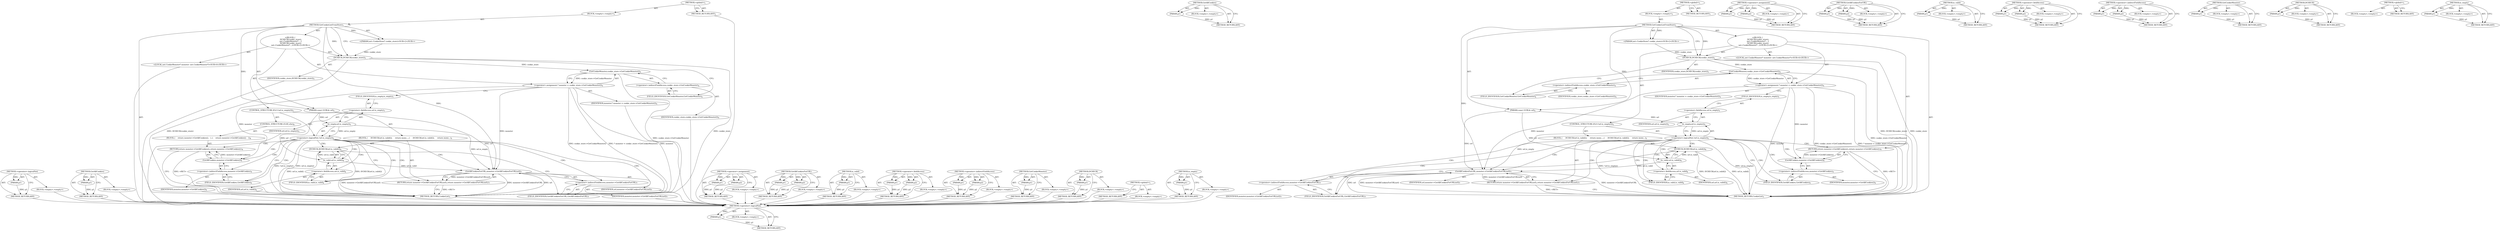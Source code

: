 digraph "is_empty" {
vulnerable_87 [label=<(METHOD,&lt;operator&gt;.logicalNot)>];
vulnerable_88 [label=<(PARAM,p1)>];
vulnerable_89 [label=<(BLOCK,&lt;empty&gt;,&lt;empty&gt;)>];
vulnerable_90 [label=<(METHOD_RETURN,ANY)>];
vulnerable_109 [label=<(METHOD,GetAllCookies)>];
vulnerable_110 [label=<(PARAM,p1)>];
vulnerable_111 [label=<(BLOCK,&lt;empty&gt;,&lt;empty&gt;)>];
vulnerable_112 [label=<(METHOD_RETURN,ANY)>];
vulnerable_6 [label=<(METHOD,&lt;global&gt;)<SUB>1</SUB>>];
vulnerable_7 [label=<(BLOCK,&lt;empty&gt;,&lt;empty&gt;)<SUB>1</SUB>>];
vulnerable_8 [label=<(METHOD,GetCookieListFromStore)<SUB>1</SUB>>];
vulnerable_9 [label="<(PARAM,net::CookieStore* cookie_store)<SUB>2</SUB>>"];
vulnerable_10 [label=<(PARAM,const GURL&amp; url)<SUB>2</SUB>>];
vulnerable_11 [label="<(BLOCK,{
  DCHECK(cookie_store);
  net::CookieMonster*...,{
  DCHECK(cookie_store);
  net::CookieMonster*...)<SUB>2</SUB>>"];
vulnerable_12 [label=<(DCHECK,DCHECK(cookie_store))<SUB>3</SUB>>];
vulnerable_13 [label=<(IDENTIFIER,cookie_store,DCHECK(cookie_store))<SUB>3</SUB>>];
vulnerable_14 [label="<(LOCAL,net.CookieMonster* monster: net.CookieMonster*)<SUB>4</SUB>>"];
vulnerable_15 [label=<(&lt;operator&gt;.assignment,* monster = cookie_store-&gt;GetCookieMonster())<SUB>4</SUB>>];
vulnerable_16 [label=<(IDENTIFIER,monster,* monster = cookie_store-&gt;GetCookieMonster())<SUB>4</SUB>>];
vulnerable_17 [label=<(GetCookieMonster,cookie_store-&gt;GetCookieMonster())<SUB>4</SUB>>];
vulnerable_18 [label=<(&lt;operator&gt;.indirectFieldAccess,cookie_store-&gt;GetCookieMonster)<SUB>4</SUB>>];
vulnerable_19 [label=<(IDENTIFIER,cookie_store,cookie_store-&gt;GetCookieMonster())<SUB>4</SUB>>];
vulnerable_20 [label=<(FIELD_IDENTIFIER,GetCookieMonster,GetCookieMonster)<SUB>4</SUB>>];
vulnerable_21 [label=<(CONTROL_STRUCTURE,IF,if (!url.is_empty()))<SUB>5</SUB>>];
vulnerable_22 [label=<(&lt;operator&gt;.logicalNot,!url.is_empty())<SUB>5</SUB>>];
vulnerable_23 [label=<(is_empty,url.is_empty())<SUB>5</SUB>>];
vulnerable_24 [label=<(&lt;operator&gt;.fieldAccess,url.is_empty)<SUB>5</SUB>>];
vulnerable_25 [label=<(IDENTIFIER,url,url.is_empty())<SUB>5</SUB>>];
vulnerable_26 [label=<(FIELD_IDENTIFIER,is_empty,is_empty)<SUB>5</SUB>>];
vulnerable_27 [label=<(BLOCK,{
     DCHECK(url.is_valid());
     return mons...,{
     DCHECK(url.is_valid());
     return mons...)<SUB>5</SUB>>];
vulnerable_28 [label=<(DCHECK,DCHECK(url.is_valid()))<SUB>6</SUB>>];
vulnerable_29 [label=<(is_valid,url.is_valid())<SUB>6</SUB>>];
vulnerable_30 [label=<(&lt;operator&gt;.fieldAccess,url.is_valid)<SUB>6</SUB>>];
vulnerable_31 [label=<(IDENTIFIER,url,url.is_valid())<SUB>6</SUB>>];
vulnerable_32 [label=<(FIELD_IDENTIFIER,is_valid,is_valid)<SUB>6</SUB>>];
vulnerable_33 [label=<(RETURN,return monster-&gt;GetAllCookiesForURL(url);,return monster-&gt;GetAllCookiesForURL(url);)<SUB>7</SUB>>];
vulnerable_34 [label=<(GetAllCookiesForURL,monster-&gt;GetAllCookiesForURL(url))<SUB>7</SUB>>];
vulnerable_35 [label=<(&lt;operator&gt;.indirectFieldAccess,monster-&gt;GetAllCookiesForURL)<SUB>7</SUB>>];
vulnerable_36 [label=<(IDENTIFIER,monster,monster-&gt;GetAllCookiesForURL(url))<SUB>7</SUB>>];
vulnerable_37 [label=<(FIELD_IDENTIFIER,GetAllCookiesForURL,GetAllCookiesForURL)<SUB>7</SUB>>];
vulnerable_38 [label=<(IDENTIFIER,url,monster-&gt;GetAllCookiesForURL(url))<SUB>7</SUB>>];
vulnerable_39 [label=<(CONTROL_STRUCTURE,ELSE,else)<SUB>8</SUB>>];
vulnerable_40 [label=<(BLOCK,{
    return monster-&gt;GetAllCookies();
   },{
    return monster-&gt;GetAllCookies();
   })<SUB>8</SUB>>];
vulnerable_41 [label=<(RETURN,return monster-&gt;GetAllCookies();,return monster-&gt;GetAllCookies();)<SUB>9</SUB>>];
vulnerable_42 [label=<(GetAllCookies,monster-&gt;GetAllCookies())<SUB>9</SUB>>];
vulnerable_43 [label=<(&lt;operator&gt;.indirectFieldAccess,monster-&gt;GetAllCookies)<SUB>9</SUB>>];
vulnerable_44 [label=<(IDENTIFIER,monster,monster-&gt;GetAllCookies())<SUB>9</SUB>>];
vulnerable_45 [label=<(FIELD_IDENTIFIER,GetAllCookies,GetAllCookies)<SUB>9</SUB>>];
vulnerable_46 [label=<(METHOD_RETURN,CookieList)<SUB>1</SUB>>];
vulnerable_48 [label=<(METHOD_RETURN,ANY)<SUB>1</SUB>>];
vulnerable_73 [label=<(METHOD,&lt;operator&gt;.assignment)>];
vulnerable_74 [label=<(PARAM,p1)>];
vulnerable_75 [label=<(PARAM,p2)>];
vulnerable_76 [label=<(BLOCK,&lt;empty&gt;,&lt;empty&gt;)>];
vulnerable_77 [label=<(METHOD_RETURN,ANY)>];
vulnerable_104 [label=<(METHOD,GetAllCookiesForURL)>];
vulnerable_105 [label=<(PARAM,p1)>];
vulnerable_106 [label=<(PARAM,p2)>];
vulnerable_107 [label=<(BLOCK,&lt;empty&gt;,&lt;empty&gt;)>];
vulnerable_108 [label=<(METHOD_RETURN,ANY)>];
vulnerable_100 [label=<(METHOD,is_valid)>];
vulnerable_101 [label=<(PARAM,p1)>];
vulnerable_102 [label=<(BLOCK,&lt;empty&gt;,&lt;empty&gt;)>];
vulnerable_103 [label=<(METHOD_RETURN,ANY)>];
vulnerable_95 [label=<(METHOD,&lt;operator&gt;.fieldAccess)>];
vulnerable_96 [label=<(PARAM,p1)>];
vulnerable_97 [label=<(PARAM,p2)>];
vulnerable_98 [label=<(BLOCK,&lt;empty&gt;,&lt;empty&gt;)>];
vulnerable_99 [label=<(METHOD_RETURN,ANY)>];
vulnerable_82 [label=<(METHOD,&lt;operator&gt;.indirectFieldAccess)>];
vulnerable_83 [label=<(PARAM,p1)>];
vulnerable_84 [label=<(PARAM,p2)>];
vulnerable_85 [label=<(BLOCK,&lt;empty&gt;,&lt;empty&gt;)>];
vulnerable_86 [label=<(METHOD_RETURN,ANY)>];
vulnerable_78 [label=<(METHOD,GetCookieMonster)>];
vulnerable_79 [label=<(PARAM,p1)>];
vulnerable_80 [label=<(BLOCK,&lt;empty&gt;,&lt;empty&gt;)>];
vulnerable_81 [label=<(METHOD_RETURN,ANY)>];
vulnerable_69 [label=<(METHOD,DCHECK)>];
vulnerable_70 [label=<(PARAM,p1)>];
vulnerable_71 [label=<(BLOCK,&lt;empty&gt;,&lt;empty&gt;)>];
vulnerable_72 [label=<(METHOD_RETURN,ANY)>];
vulnerable_63 [label=<(METHOD,&lt;global&gt;)<SUB>1</SUB>>];
vulnerable_64 [label=<(BLOCK,&lt;empty&gt;,&lt;empty&gt;)>];
vulnerable_65 [label=<(METHOD_RETURN,ANY)>];
vulnerable_91 [label=<(METHOD,is_empty)>];
vulnerable_92 [label=<(PARAM,p1)>];
vulnerable_93 [label=<(BLOCK,&lt;empty&gt;,&lt;empty&gt;)>];
vulnerable_94 [label=<(METHOD_RETURN,ANY)>];
fixed_85 [label=<(METHOD,&lt;operator&gt;.logicalNot)>];
fixed_86 [label=<(PARAM,p1)>];
fixed_87 [label=<(BLOCK,&lt;empty&gt;,&lt;empty&gt;)>];
fixed_88 [label=<(METHOD_RETURN,ANY)>];
fixed_107 [label=<(METHOD,GetAllCookies)>];
fixed_108 [label=<(PARAM,p1)>];
fixed_109 [label=<(BLOCK,&lt;empty&gt;,&lt;empty&gt;)>];
fixed_110 [label=<(METHOD_RETURN,ANY)>];
fixed_6 [label=<(METHOD,&lt;global&gt;)<SUB>1</SUB>>];
fixed_7 [label=<(BLOCK,&lt;empty&gt;,&lt;empty&gt;)<SUB>1</SUB>>];
fixed_8 [label=<(METHOD,GetCookieListFromStore)<SUB>1</SUB>>];
fixed_9 [label="<(PARAM,net::CookieStore* cookie_store)<SUB>2</SUB>>"];
fixed_10 [label=<(PARAM,const GURL&amp; url)<SUB>2</SUB>>];
fixed_11 [label="<(BLOCK,{
  DCHECK(cookie_store);
  net::CookieMonster*...,{
  DCHECK(cookie_store);
  net::CookieMonster*...)<SUB>2</SUB>>"];
fixed_12 [label=<(DCHECK,DCHECK(cookie_store))<SUB>3</SUB>>];
fixed_13 [label=<(IDENTIFIER,cookie_store,DCHECK(cookie_store))<SUB>3</SUB>>];
fixed_14 [label="<(LOCAL,net.CookieMonster* monster: net.CookieMonster*)<SUB>4</SUB>>"];
fixed_15 [label=<(&lt;operator&gt;.assignment,* monster = cookie_store-&gt;GetCookieMonster())<SUB>4</SUB>>];
fixed_16 [label=<(IDENTIFIER,monster,* monster = cookie_store-&gt;GetCookieMonster())<SUB>4</SUB>>];
fixed_17 [label=<(GetCookieMonster,cookie_store-&gt;GetCookieMonster())<SUB>4</SUB>>];
fixed_18 [label=<(&lt;operator&gt;.indirectFieldAccess,cookie_store-&gt;GetCookieMonster)<SUB>4</SUB>>];
fixed_19 [label=<(IDENTIFIER,cookie_store,cookie_store-&gt;GetCookieMonster())<SUB>4</SUB>>];
fixed_20 [label=<(FIELD_IDENTIFIER,GetCookieMonster,GetCookieMonster)<SUB>4</SUB>>];
fixed_21 [label=<(CONTROL_STRUCTURE,IF,if (!url.is_empty()))<SUB>5</SUB>>];
fixed_22 [label=<(&lt;operator&gt;.logicalNot,!url.is_empty())<SUB>5</SUB>>];
fixed_23 [label=<(is_empty,url.is_empty())<SUB>5</SUB>>];
fixed_24 [label=<(&lt;operator&gt;.fieldAccess,url.is_empty)<SUB>5</SUB>>];
fixed_25 [label=<(IDENTIFIER,url,url.is_empty())<SUB>5</SUB>>];
fixed_26 [label=<(FIELD_IDENTIFIER,is_empty,is_empty)<SUB>5</SUB>>];
fixed_27 [label=<(BLOCK,{
     DCHECK(url.is_valid());
     return mons...,{
     DCHECK(url.is_valid());
     return mons...)<SUB>5</SUB>>];
fixed_28 [label=<(DCHECK,DCHECK(url.is_valid()))<SUB>6</SUB>>];
fixed_29 [label=<(is_valid,url.is_valid())<SUB>6</SUB>>];
fixed_30 [label=<(&lt;operator&gt;.fieldAccess,url.is_valid)<SUB>6</SUB>>];
fixed_31 [label=<(IDENTIFIER,url,url.is_valid())<SUB>6</SUB>>];
fixed_32 [label=<(FIELD_IDENTIFIER,is_valid,is_valid)<SUB>6</SUB>>];
fixed_33 [label=<(RETURN,return monster-&gt;GetAllCookiesForURL(url);,return monster-&gt;GetAllCookiesForURL(url);)<SUB>7</SUB>>];
fixed_34 [label=<(GetAllCookiesForURL,monster-&gt;GetAllCookiesForURL(url))<SUB>7</SUB>>];
fixed_35 [label=<(&lt;operator&gt;.indirectFieldAccess,monster-&gt;GetAllCookiesForURL)<SUB>7</SUB>>];
fixed_36 [label=<(IDENTIFIER,monster,monster-&gt;GetAllCookiesForURL(url))<SUB>7</SUB>>];
fixed_37 [label=<(FIELD_IDENTIFIER,GetAllCookiesForURL,GetAllCookiesForURL)<SUB>7</SUB>>];
fixed_38 [label=<(IDENTIFIER,url,monster-&gt;GetAllCookiesForURL(url))<SUB>7</SUB>>];
fixed_39 [label=<(RETURN,return monster-&gt;GetAllCookies();,return monster-&gt;GetAllCookies();)<SUB>9</SUB>>];
fixed_40 [label=<(GetAllCookies,monster-&gt;GetAllCookies())<SUB>9</SUB>>];
fixed_41 [label=<(&lt;operator&gt;.indirectFieldAccess,monster-&gt;GetAllCookies)<SUB>9</SUB>>];
fixed_42 [label=<(IDENTIFIER,monster,monster-&gt;GetAllCookies())<SUB>9</SUB>>];
fixed_43 [label=<(FIELD_IDENTIFIER,GetAllCookies,GetAllCookies)<SUB>9</SUB>>];
fixed_44 [label=<(METHOD_RETURN,CookieList)<SUB>1</SUB>>];
fixed_46 [label=<(METHOD_RETURN,ANY)<SUB>1</SUB>>];
fixed_71 [label=<(METHOD,&lt;operator&gt;.assignment)>];
fixed_72 [label=<(PARAM,p1)>];
fixed_73 [label=<(PARAM,p2)>];
fixed_74 [label=<(BLOCK,&lt;empty&gt;,&lt;empty&gt;)>];
fixed_75 [label=<(METHOD_RETURN,ANY)>];
fixed_102 [label=<(METHOD,GetAllCookiesForURL)>];
fixed_103 [label=<(PARAM,p1)>];
fixed_104 [label=<(PARAM,p2)>];
fixed_105 [label=<(BLOCK,&lt;empty&gt;,&lt;empty&gt;)>];
fixed_106 [label=<(METHOD_RETURN,ANY)>];
fixed_98 [label=<(METHOD,is_valid)>];
fixed_99 [label=<(PARAM,p1)>];
fixed_100 [label=<(BLOCK,&lt;empty&gt;,&lt;empty&gt;)>];
fixed_101 [label=<(METHOD_RETURN,ANY)>];
fixed_93 [label=<(METHOD,&lt;operator&gt;.fieldAccess)>];
fixed_94 [label=<(PARAM,p1)>];
fixed_95 [label=<(PARAM,p2)>];
fixed_96 [label=<(BLOCK,&lt;empty&gt;,&lt;empty&gt;)>];
fixed_97 [label=<(METHOD_RETURN,ANY)>];
fixed_80 [label=<(METHOD,&lt;operator&gt;.indirectFieldAccess)>];
fixed_81 [label=<(PARAM,p1)>];
fixed_82 [label=<(PARAM,p2)>];
fixed_83 [label=<(BLOCK,&lt;empty&gt;,&lt;empty&gt;)>];
fixed_84 [label=<(METHOD_RETURN,ANY)>];
fixed_76 [label=<(METHOD,GetCookieMonster)>];
fixed_77 [label=<(PARAM,p1)>];
fixed_78 [label=<(BLOCK,&lt;empty&gt;,&lt;empty&gt;)>];
fixed_79 [label=<(METHOD_RETURN,ANY)>];
fixed_67 [label=<(METHOD,DCHECK)>];
fixed_68 [label=<(PARAM,p1)>];
fixed_69 [label=<(BLOCK,&lt;empty&gt;,&lt;empty&gt;)>];
fixed_70 [label=<(METHOD_RETURN,ANY)>];
fixed_61 [label=<(METHOD,&lt;global&gt;)<SUB>1</SUB>>];
fixed_62 [label=<(BLOCK,&lt;empty&gt;,&lt;empty&gt;)>];
fixed_63 [label=<(METHOD_RETURN,ANY)>];
fixed_89 [label=<(METHOD,is_empty)>];
fixed_90 [label=<(PARAM,p1)>];
fixed_91 [label=<(BLOCK,&lt;empty&gt;,&lt;empty&gt;)>];
fixed_92 [label=<(METHOD_RETURN,ANY)>];
vulnerable_87 -> vulnerable_88  [key=0, label="AST: "];
vulnerable_87 -> vulnerable_88  [key=1, label="DDG: "];
vulnerable_87 -> vulnerable_89  [key=0, label="AST: "];
vulnerable_87 -> vulnerable_90  [key=0, label="AST: "];
vulnerable_87 -> vulnerable_90  [key=1, label="CFG: "];
vulnerable_88 -> vulnerable_90  [key=0, label="DDG: p1"];
vulnerable_89 -> fixed_85  [key=0];
vulnerable_90 -> fixed_85  [key=0];
vulnerable_109 -> vulnerable_110  [key=0, label="AST: "];
vulnerable_109 -> vulnerable_110  [key=1, label="DDG: "];
vulnerable_109 -> vulnerable_111  [key=0, label="AST: "];
vulnerable_109 -> vulnerable_112  [key=0, label="AST: "];
vulnerable_109 -> vulnerable_112  [key=1, label="CFG: "];
vulnerable_110 -> vulnerable_112  [key=0, label="DDG: p1"];
vulnerable_111 -> fixed_85  [key=0];
vulnerable_112 -> fixed_85  [key=0];
vulnerable_6 -> vulnerable_7  [key=0, label="AST: "];
vulnerable_6 -> vulnerable_48  [key=0, label="AST: "];
vulnerable_6 -> vulnerable_48  [key=1, label="CFG: "];
vulnerable_7 -> vulnerable_8  [key=0, label="AST: "];
vulnerable_8 -> vulnerable_9  [key=0, label="AST: "];
vulnerable_8 -> vulnerable_9  [key=1, label="DDG: "];
vulnerable_8 -> vulnerable_10  [key=0, label="AST: "];
vulnerable_8 -> vulnerable_10  [key=1, label="DDG: "];
vulnerable_8 -> vulnerable_11  [key=0, label="AST: "];
vulnerable_8 -> vulnerable_46  [key=0, label="AST: "];
vulnerable_8 -> vulnerable_12  [key=0, label="CFG: "];
vulnerable_8 -> vulnerable_12  [key=1, label="DDG: "];
vulnerable_8 -> vulnerable_34  [key=0, label="DDG: "];
vulnerable_9 -> vulnerable_12  [key=0, label="DDG: cookie_store"];
vulnerable_10 -> vulnerable_23  [key=0, label="DDG: url"];
vulnerable_10 -> vulnerable_29  [key=0, label="DDG: url"];
vulnerable_10 -> vulnerable_34  [key=0, label="DDG: url"];
vulnerable_11 -> vulnerable_12  [key=0, label="AST: "];
vulnerable_11 -> vulnerable_14  [key=0, label="AST: "];
vulnerable_11 -> vulnerable_15  [key=0, label="AST: "];
vulnerable_11 -> vulnerable_21  [key=0, label="AST: "];
vulnerable_12 -> vulnerable_13  [key=0, label="AST: "];
vulnerable_12 -> vulnerable_20  [key=0, label="CFG: "];
vulnerable_12 -> vulnerable_46  [key=0, label="DDG: cookie_store"];
vulnerable_12 -> vulnerable_46  [key=1, label="DDG: DCHECK(cookie_store)"];
vulnerable_12 -> vulnerable_17  [key=0, label="DDG: cookie_store"];
vulnerable_13 -> fixed_85  [key=0];
vulnerable_14 -> fixed_85  [key=0];
vulnerable_15 -> vulnerable_16  [key=0, label="AST: "];
vulnerable_15 -> vulnerable_17  [key=0, label="AST: "];
vulnerable_15 -> vulnerable_26  [key=0, label="CFG: "];
vulnerable_15 -> vulnerable_46  [key=0, label="DDG: monster"];
vulnerable_15 -> vulnerable_46  [key=1, label="DDG: cookie_store-&gt;GetCookieMonster()"];
vulnerable_15 -> vulnerable_46  [key=2, label="DDG: * monster = cookie_store-&gt;GetCookieMonster()"];
vulnerable_15 -> vulnerable_34  [key=0, label="DDG: monster"];
vulnerable_15 -> vulnerable_42  [key=0, label="DDG: monster"];
vulnerable_16 -> fixed_85  [key=0];
vulnerable_17 -> vulnerable_18  [key=0, label="AST: "];
vulnerable_17 -> vulnerable_15  [key=0, label="CFG: "];
vulnerable_17 -> vulnerable_15  [key=1, label="DDG: cookie_store-&gt;GetCookieMonster"];
vulnerable_17 -> vulnerable_46  [key=0, label="DDG: cookie_store-&gt;GetCookieMonster"];
vulnerable_18 -> vulnerable_19  [key=0, label="AST: "];
vulnerable_18 -> vulnerable_20  [key=0, label="AST: "];
vulnerable_18 -> vulnerable_17  [key=0, label="CFG: "];
vulnerable_19 -> fixed_85  [key=0];
vulnerable_20 -> vulnerable_18  [key=0, label="CFG: "];
vulnerable_21 -> vulnerable_22  [key=0, label="AST: "];
vulnerable_21 -> vulnerable_27  [key=0, label="AST: "];
vulnerable_21 -> vulnerable_39  [key=0, label="AST: "];
vulnerable_22 -> vulnerable_23  [key=0, label="AST: "];
vulnerable_22 -> vulnerable_32  [key=0, label="CFG: "];
vulnerable_22 -> vulnerable_32  [key=1, label="CDG: "];
vulnerable_22 -> vulnerable_45  [key=0, label="CFG: "];
vulnerable_22 -> vulnerable_45  [key=1, label="CDG: "];
vulnerable_22 -> vulnerable_46  [key=0, label="DDG: url.is_empty()"];
vulnerable_22 -> vulnerable_46  [key=1, label="DDG: !url.is_empty()"];
vulnerable_22 -> vulnerable_30  [key=0, label="CDG: "];
vulnerable_22 -> vulnerable_29  [key=0, label="CDG: "];
vulnerable_22 -> vulnerable_34  [key=0, label="CDG: "];
vulnerable_22 -> vulnerable_33  [key=0, label="CDG: "];
vulnerable_22 -> vulnerable_42  [key=0, label="CDG: "];
vulnerable_22 -> vulnerable_28  [key=0, label="CDG: "];
vulnerable_22 -> vulnerable_35  [key=0, label="CDG: "];
vulnerable_22 -> vulnerable_37  [key=0, label="CDG: "];
vulnerable_22 -> vulnerable_41  [key=0, label="CDG: "];
vulnerable_22 -> vulnerable_43  [key=0, label="CDG: "];
vulnerable_23 -> vulnerable_24  [key=0, label="AST: "];
vulnerable_23 -> vulnerable_22  [key=0, label="CFG: "];
vulnerable_23 -> vulnerable_22  [key=1, label="DDG: url.is_empty"];
vulnerable_23 -> vulnerable_34  [key=0, label="DDG: url.is_empty"];
vulnerable_24 -> vulnerable_25  [key=0, label="AST: "];
vulnerable_24 -> vulnerable_26  [key=0, label="AST: "];
vulnerable_24 -> vulnerable_23  [key=0, label="CFG: "];
vulnerable_25 -> fixed_85  [key=0];
vulnerable_26 -> vulnerable_24  [key=0, label="CFG: "];
vulnerable_27 -> vulnerable_28  [key=0, label="AST: "];
vulnerable_27 -> vulnerable_33  [key=0, label="AST: "];
vulnerable_28 -> vulnerable_29  [key=0, label="AST: "];
vulnerable_28 -> vulnerable_37  [key=0, label="CFG: "];
vulnerable_28 -> vulnerable_46  [key=0, label="DDG: url.is_valid()"];
vulnerable_28 -> vulnerable_46  [key=1, label="DDG: DCHECK(url.is_valid())"];
vulnerable_29 -> vulnerable_30  [key=0, label="AST: "];
vulnerable_29 -> vulnerable_28  [key=0, label="CFG: "];
vulnerable_29 -> vulnerable_28  [key=1, label="DDG: url.is_valid"];
vulnerable_29 -> vulnerable_34  [key=0, label="DDG: url.is_valid"];
vulnerable_30 -> vulnerable_31  [key=0, label="AST: "];
vulnerable_30 -> vulnerable_32  [key=0, label="AST: "];
vulnerable_30 -> vulnerable_29  [key=0, label="CFG: "];
vulnerable_31 -> fixed_85  [key=0];
vulnerable_32 -> vulnerable_30  [key=0, label="CFG: "];
vulnerable_33 -> vulnerable_34  [key=0, label="AST: "];
vulnerable_33 -> vulnerable_46  [key=0, label="CFG: "];
vulnerable_33 -> vulnerable_46  [key=1, label="DDG: &lt;RET&gt;"];
vulnerable_34 -> vulnerable_35  [key=0, label="AST: "];
vulnerable_34 -> vulnerable_38  [key=0, label="AST: "];
vulnerable_34 -> vulnerable_33  [key=0, label="CFG: "];
vulnerable_34 -> vulnerable_33  [key=1, label="DDG: monster-&gt;GetAllCookiesForURL(url)"];
vulnerable_34 -> vulnerable_46  [key=0, label="DDG: monster-&gt;GetAllCookiesForURL"];
vulnerable_34 -> vulnerable_46  [key=1, label="DDG: url"];
vulnerable_34 -> vulnerable_46  [key=2, label="DDG: monster-&gt;GetAllCookiesForURL(url)"];
vulnerable_35 -> vulnerable_36  [key=0, label="AST: "];
vulnerable_35 -> vulnerable_37  [key=0, label="AST: "];
vulnerable_35 -> vulnerable_34  [key=0, label="CFG: "];
vulnerable_36 -> fixed_85  [key=0];
vulnerable_37 -> vulnerable_35  [key=0, label="CFG: "];
vulnerable_38 -> fixed_85  [key=0];
vulnerable_39 -> vulnerable_40  [key=0, label="AST: "];
vulnerable_40 -> vulnerable_41  [key=0, label="AST: "];
vulnerable_41 -> vulnerable_42  [key=0, label="AST: "];
vulnerable_41 -> vulnerable_46  [key=0, label="CFG: "];
vulnerable_41 -> vulnerable_46  [key=1, label="DDG: &lt;RET&gt;"];
vulnerable_42 -> vulnerable_43  [key=0, label="AST: "];
vulnerable_42 -> vulnerable_41  [key=0, label="CFG: "];
vulnerable_42 -> vulnerable_41  [key=1, label="DDG: monster-&gt;GetAllCookies()"];
vulnerable_43 -> vulnerable_44  [key=0, label="AST: "];
vulnerable_43 -> vulnerable_45  [key=0, label="AST: "];
vulnerable_43 -> vulnerable_42  [key=0, label="CFG: "];
vulnerable_44 -> fixed_85  [key=0];
vulnerable_45 -> vulnerable_43  [key=0, label="CFG: "];
vulnerable_46 -> fixed_85  [key=0];
vulnerable_48 -> fixed_85  [key=0];
vulnerable_73 -> vulnerable_74  [key=0, label="AST: "];
vulnerable_73 -> vulnerable_74  [key=1, label="DDG: "];
vulnerable_73 -> vulnerable_76  [key=0, label="AST: "];
vulnerable_73 -> vulnerable_75  [key=0, label="AST: "];
vulnerable_73 -> vulnerable_75  [key=1, label="DDG: "];
vulnerable_73 -> vulnerable_77  [key=0, label="AST: "];
vulnerable_73 -> vulnerable_77  [key=1, label="CFG: "];
vulnerable_74 -> vulnerable_77  [key=0, label="DDG: p1"];
vulnerable_75 -> vulnerable_77  [key=0, label="DDG: p2"];
vulnerable_76 -> fixed_85  [key=0];
vulnerable_77 -> fixed_85  [key=0];
vulnerable_104 -> vulnerable_105  [key=0, label="AST: "];
vulnerable_104 -> vulnerable_105  [key=1, label="DDG: "];
vulnerable_104 -> vulnerable_107  [key=0, label="AST: "];
vulnerable_104 -> vulnerable_106  [key=0, label="AST: "];
vulnerable_104 -> vulnerable_106  [key=1, label="DDG: "];
vulnerable_104 -> vulnerable_108  [key=0, label="AST: "];
vulnerable_104 -> vulnerable_108  [key=1, label="CFG: "];
vulnerable_105 -> vulnerable_108  [key=0, label="DDG: p1"];
vulnerable_106 -> vulnerable_108  [key=0, label="DDG: p2"];
vulnerable_107 -> fixed_85  [key=0];
vulnerable_108 -> fixed_85  [key=0];
vulnerable_100 -> vulnerable_101  [key=0, label="AST: "];
vulnerable_100 -> vulnerable_101  [key=1, label="DDG: "];
vulnerable_100 -> vulnerable_102  [key=0, label="AST: "];
vulnerable_100 -> vulnerable_103  [key=0, label="AST: "];
vulnerable_100 -> vulnerable_103  [key=1, label="CFG: "];
vulnerable_101 -> vulnerable_103  [key=0, label="DDG: p1"];
vulnerable_102 -> fixed_85  [key=0];
vulnerable_103 -> fixed_85  [key=0];
vulnerable_95 -> vulnerable_96  [key=0, label="AST: "];
vulnerable_95 -> vulnerable_96  [key=1, label="DDG: "];
vulnerable_95 -> vulnerable_98  [key=0, label="AST: "];
vulnerable_95 -> vulnerable_97  [key=0, label="AST: "];
vulnerable_95 -> vulnerable_97  [key=1, label="DDG: "];
vulnerable_95 -> vulnerable_99  [key=0, label="AST: "];
vulnerable_95 -> vulnerable_99  [key=1, label="CFG: "];
vulnerable_96 -> vulnerable_99  [key=0, label="DDG: p1"];
vulnerable_97 -> vulnerable_99  [key=0, label="DDG: p2"];
vulnerable_98 -> fixed_85  [key=0];
vulnerable_99 -> fixed_85  [key=0];
vulnerable_82 -> vulnerable_83  [key=0, label="AST: "];
vulnerable_82 -> vulnerable_83  [key=1, label="DDG: "];
vulnerable_82 -> vulnerable_85  [key=0, label="AST: "];
vulnerable_82 -> vulnerable_84  [key=0, label="AST: "];
vulnerable_82 -> vulnerable_84  [key=1, label="DDG: "];
vulnerable_82 -> vulnerable_86  [key=0, label="AST: "];
vulnerable_82 -> vulnerable_86  [key=1, label="CFG: "];
vulnerable_83 -> vulnerable_86  [key=0, label="DDG: p1"];
vulnerable_84 -> vulnerable_86  [key=0, label="DDG: p2"];
vulnerable_85 -> fixed_85  [key=0];
vulnerable_86 -> fixed_85  [key=0];
vulnerable_78 -> vulnerable_79  [key=0, label="AST: "];
vulnerable_78 -> vulnerable_79  [key=1, label="DDG: "];
vulnerable_78 -> vulnerable_80  [key=0, label="AST: "];
vulnerable_78 -> vulnerable_81  [key=0, label="AST: "];
vulnerable_78 -> vulnerable_81  [key=1, label="CFG: "];
vulnerable_79 -> vulnerable_81  [key=0, label="DDG: p1"];
vulnerable_80 -> fixed_85  [key=0];
vulnerable_81 -> fixed_85  [key=0];
vulnerable_69 -> vulnerable_70  [key=0, label="AST: "];
vulnerable_69 -> vulnerable_70  [key=1, label="DDG: "];
vulnerable_69 -> vulnerable_71  [key=0, label="AST: "];
vulnerable_69 -> vulnerable_72  [key=0, label="AST: "];
vulnerable_69 -> vulnerable_72  [key=1, label="CFG: "];
vulnerable_70 -> vulnerable_72  [key=0, label="DDG: p1"];
vulnerable_71 -> fixed_85  [key=0];
vulnerable_72 -> fixed_85  [key=0];
vulnerable_63 -> vulnerable_64  [key=0, label="AST: "];
vulnerable_63 -> vulnerable_65  [key=0, label="AST: "];
vulnerable_63 -> vulnerable_65  [key=1, label="CFG: "];
vulnerable_64 -> fixed_85  [key=0];
vulnerable_65 -> fixed_85  [key=0];
vulnerable_91 -> vulnerable_92  [key=0, label="AST: "];
vulnerable_91 -> vulnerable_92  [key=1, label="DDG: "];
vulnerable_91 -> vulnerable_93  [key=0, label="AST: "];
vulnerable_91 -> vulnerable_94  [key=0, label="AST: "];
vulnerable_91 -> vulnerable_94  [key=1, label="CFG: "];
vulnerable_92 -> vulnerable_94  [key=0, label="DDG: p1"];
vulnerable_93 -> fixed_85  [key=0];
vulnerable_94 -> fixed_85  [key=0];
fixed_85 -> fixed_86  [key=0, label="AST: "];
fixed_85 -> fixed_86  [key=1, label="DDG: "];
fixed_85 -> fixed_87  [key=0, label="AST: "];
fixed_85 -> fixed_88  [key=0, label="AST: "];
fixed_85 -> fixed_88  [key=1, label="CFG: "];
fixed_86 -> fixed_88  [key=0, label="DDG: p1"];
fixed_107 -> fixed_108  [key=0, label="AST: "];
fixed_107 -> fixed_108  [key=1, label="DDG: "];
fixed_107 -> fixed_109  [key=0, label="AST: "];
fixed_107 -> fixed_110  [key=0, label="AST: "];
fixed_107 -> fixed_110  [key=1, label="CFG: "];
fixed_108 -> fixed_110  [key=0, label="DDG: p1"];
fixed_6 -> fixed_7  [key=0, label="AST: "];
fixed_6 -> fixed_46  [key=0, label="AST: "];
fixed_6 -> fixed_46  [key=1, label="CFG: "];
fixed_7 -> fixed_8  [key=0, label="AST: "];
fixed_8 -> fixed_9  [key=0, label="AST: "];
fixed_8 -> fixed_9  [key=1, label="DDG: "];
fixed_8 -> fixed_10  [key=0, label="AST: "];
fixed_8 -> fixed_10  [key=1, label="DDG: "];
fixed_8 -> fixed_11  [key=0, label="AST: "];
fixed_8 -> fixed_44  [key=0, label="AST: "];
fixed_8 -> fixed_12  [key=0, label="CFG: "];
fixed_8 -> fixed_12  [key=1, label="DDG: "];
fixed_8 -> fixed_34  [key=0, label="DDG: "];
fixed_9 -> fixed_12  [key=0, label="DDG: cookie_store"];
fixed_10 -> fixed_23  [key=0, label="DDG: url"];
fixed_10 -> fixed_29  [key=0, label="DDG: url"];
fixed_10 -> fixed_34  [key=0, label="DDG: url"];
fixed_11 -> fixed_12  [key=0, label="AST: "];
fixed_11 -> fixed_14  [key=0, label="AST: "];
fixed_11 -> fixed_15  [key=0, label="AST: "];
fixed_11 -> fixed_21  [key=0, label="AST: "];
fixed_11 -> fixed_39  [key=0, label="AST: "];
fixed_12 -> fixed_13  [key=0, label="AST: "];
fixed_12 -> fixed_20  [key=0, label="CFG: "];
fixed_12 -> fixed_44  [key=0, label="DDG: cookie_store"];
fixed_12 -> fixed_44  [key=1, label="DDG: DCHECK(cookie_store)"];
fixed_12 -> fixed_17  [key=0, label="DDG: cookie_store"];
fixed_15 -> fixed_16  [key=0, label="AST: "];
fixed_15 -> fixed_17  [key=0, label="AST: "];
fixed_15 -> fixed_26  [key=0, label="CFG: "];
fixed_15 -> fixed_44  [key=0, label="DDG: monster"];
fixed_15 -> fixed_44  [key=1, label="DDG: cookie_store-&gt;GetCookieMonster()"];
fixed_15 -> fixed_44  [key=2, label="DDG: * monster = cookie_store-&gt;GetCookieMonster()"];
fixed_15 -> fixed_40  [key=0, label="DDG: monster"];
fixed_15 -> fixed_34  [key=0, label="DDG: monster"];
fixed_17 -> fixed_18  [key=0, label="AST: "];
fixed_17 -> fixed_15  [key=0, label="CFG: "];
fixed_17 -> fixed_15  [key=1, label="DDG: cookie_store-&gt;GetCookieMonster"];
fixed_17 -> fixed_44  [key=0, label="DDG: cookie_store-&gt;GetCookieMonster"];
fixed_18 -> fixed_19  [key=0, label="AST: "];
fixed_18 -> fixed_20  [key=0, label="AST: "];
fixed_18 -> fixed_17  [key=0, label="CFG: "];
fixed_20 -> fixed_18  [key=0, label="CFG: "];
fixed_21 -> fixed_22  [key=0, label="AST: "];
fixed_21 -> fixed_27  [key=0, label="AST: "];
fixed_22 -> fixed_23  [key=0, label="AST: "];
fixed_22 -> fixed_32  [key=0, label="CFG: "];
fixed_22 -> fixed_32  [key=1, label="CDG: "];
fixed_22 -> fixed_43  [key=0, label="CFG: "];
fixed_22 -> fixed_43  [key=1, label="CDG: "];
fixed_22 -> fixed_44  [key=0, label="DDG: url.is_empty()"];
fixed_22 -> fixed_44  [key=1, label="DDG: !url.is_empty()"];
fixed_22 -> fixed_40  [key=0, label="CDG: "];
fixed_22 -> fixed_30  [key=0, label="CDG: "];
fixed_22 -> fixed_29  [key=0, label="CDG: "];
fixed_22 -> fixed_34  [key=0, label="CDG: "];
fixed_22 -> fixed_33  [key=0, label="CDG: "];
fixed_22 -> fixed_28  [key=0, label="CDG: "];
fixed_22 -> fixed_35  [key=0, label="CDG: "];
fixed_22 -> fixed_37  [key=0, label="CDG: "];
fixed_22 -> fixed_41  [key=0, label="CDG: "];
fixed_22 -> fixed_39  [key=0, label="CDG: "];
fixed_23 -> fixed_24  [key=0, label="AST: "];
fixed_23 -> fixed_22  [key=0, label="CFG: "];
fixed_23 -> fixed_22  [key=1, label="DDG: url.is_empty"];
fixed_23 -> fixed_34  [key=0, label="DDG: url.is_empty"];
fixed_24 -> fixed_25  [key=0, label="AST: "];
fixed_24 -> fixed_26  [key=0, label="AST: "];
fixed_24 -> fixed_23  [key=0, label="CFG: "];
fixed_26 -> fixed_24  [key=0, label="CFG: "];
fixed_27 -> fixed_28  [key=0, label="AST: "];
fixed_27 -> fixed_33  [key=0, label="AST: "];
fixed_28 -> fixed_29  [key=0, label="AST: "];
fixed_28 -> fixed_37  [key=0, label="CFG: "];
fixed_28 -> fixed_44  [key=0, label="DDG: url.is_valid()"];
fixed_28 -> fixed_44  [key=1, label="DDG: DCHECK(url.is_valid())"];
fixed_29 -> fixed_30  [key=0, label="AST: "];
fixed_29 -> fixed_28  [key=0, label="CFG: "];
fixed_29 -> fixed_28  [key=1, label="DDG: url.is_valid"];
fixed_29 -> fixed_34  [key=0, label="DDG: url.is_valid"];
fixed_30 -> fixed_31  [key=0, label="AST: "];
fixed_30 -> fixed_32  [key=0, label="AST: "];
fixed_30 -> fixed_29  [key=0, label="CFG: "];
fixed_32 -> fixed_30  [key=0, label="CFG: "];
fixed_33 -> fixed_34  [key=0, label="AST: "];
fixed_33 -> fixed_44  [key=0, label="CFG: "];
fixed_33 -> fixed_44  [key=1, label="DDG: &lt;RET&gt;"];
fixed_34 -> fixed_35  [key=0, label="AST: "];
fixed_34 -> fixed_38  [key=0, label="AST: "];
fixed_34 -> fixed_33  [key=0, label="CFG: "];
fixed_34 -> fixed_33  [key=1, label="DDG: monster-&gt;GetAllCookiesForURL(url)"];
fixed_34 -> fixed_44  [key=0, label="DDG: monster-&gt;GetAllCookiesForURL"];
fixed_34 -> fixed_44  [key=1, label="DDG: url"];
fixed_34 -> fixed_44  [key=2, label="DDG: monster-&gt;GetAllCookiesForURL(url)"];
fixed_35 -> fixed_36  [key=0, label="AST: "];
fixed_35 -> fixed_37  [key=0, label="AST: "];
fixed_35 -> fixed_34  [key=0, label="CFG: "];
fixed_37 -> fixed_35  [key=0, label="CFG: "];
fixed_39 -> fixed_40  [key=0, label="AST: "];
fixed_39 -> fixed_44  [key=0, label="CFG: "];
fixed_39 -> fixed_44  [key=1, label="DDG: &lt;RET&gt;"];
fixed_40 -> fixed_41  [key=0, label="AST: "];
fixed_40 -> fixed_39  [key=0, label="CFG: "];
fixed_40 -> fixed_39  [key=1, label="DDG: monster-&gt;GetAllCookies()"];
fixed_41 -> fixed_42  [key=0, label="AST: "];
fixed_41 -> fixed_43  [key=0, label="AST: "];
fixed_41 -> fixed_40  [key=0, label="CFG: "];
fixed_43 -> fixed_41  [key=0, label="CFG: "];
fixed_71 -> fixed_72  [key=0, label="AST: "];
fixed_71 -> fixed_72  [key=1, label="DDG: "];
fixed_71 -> fixed_74  [key=0, label="AST: "];
fixed_71 -> fixed_73  [key=0, label="AST: "];
fixed_71 -> fixed_73  [key=1, label="DDG: "];
fixed_71 -> fixed_75  [key=0, label="AST: "];
fixed_71 -> fixed_75  [key=1, label="CFG: "];
fixed_72 -> fixed_75  [key=0, label="DDG: p1"];
fixed_73 -> fixed_75  [key=0, label="DDG: p2"];
fixed_102 -> fixed_103  [key=0, label="AST: "];
fixed_102 -> fixed_103  [key=1, label="DDG: "];
fixed_102 -> fixed_105  [key=0, label="AST: "];
fixed_102 -> fixed_104  [key=0, label="AST: "];
fixed_102 -> fixed_104  [key=1, label="DDG: "];
fixed_102 -> fixed_106  [key=0, label="AST: "];
fixed_102 -> fixed_106  [key=1, label="CFG: "];
fixed_103 -> fixed_106  [key=0, label="DDG: p1"];
fixed_104 -> fixed_106  [key=0, label="DDG: p2"];
fixed_98 -> fixed_99  [key=0, label="AST: "];
fixed_98 -> fixed_99  [key=1, label="DDG: "];
fixed_98 -> fixed_100  [key=0, label="AST: "];
fixed_98 -> fixed_101  [key=0, label="AST: "];
fixed_98 -> fixed_101  [key=1, label="CFG: "];
fixed_99 -> fixed_101  [key=0, label="DDG: p1"];
fixed_93 -> fixed_94  [key=0, label="AST: "];
fixed_93 -> fixed_94  [key=1, label="DDG: "];
fixed_93 -> fixed_96  [key=0, label="AST: "];
fixed_93 -> fixed_95  [key=0, label="AST: "];
fixed_93 -> fixed_95  [key=1, label="DDG: "];
fixed_93 -> fixed_97  [key=0, label="AST: "];
fixed_93 -> fixed_97  [key=1, label="CFG: "];
fixed_94 -> fixed_97  [key=0, label="DDG: p1"];
fixed_95 -> fixed_97  [key=0, label="DDG: p2"];
fixed_80 -> fixed_81  [key=0, label="AST: "];
fixed_80 -> fixed_81  [key=1, label="DDG: "];
fixed_80 -> fixed_83  [key=0, label="AST: "];
fixed_80 -> fixed_82  [key=0, label="AST: "];
fixed_80 -> fixed_82  [key=1, label="DDG: "];
fixed_80 -> fixed_84  [key=0, label="AST: "];
fixed_80 -> fixed_84  [key=1, label="CFG: "];
fixed_81 -> fixed_84  [key=0, label="DDG: p1"];
fixed_82 -> fixed_84  [key=0, label="DDG: p2"];
fixed_76 -> fixed_77  [key=0, label="AST: "];
fixed_76 -> fixed_77  [key=1, label="DDG: "];
fixed_76 -> fixed_78  [key=0, label="AST: "];
fixed_76 -> fixed_79  [key=0, label="AST: "];
fixed_76 -> fixed_79  [key=1, label="CFG: "];
fixed_77 -> fixed_79  [key=0, label="DDG: p1"];
fixed_67 -> fixed_68  [key=0, label="AST: "];
fixed_67 -> fixed_68  [key=1, label="DDG: "];
fixed_67 -> fixed_69  [key=0, label="AST: "];
fixed_67 -> fixed_70  [key=0, label="AST: "];
fixed_67 -> fixed_70  [key=1, label="CFG: "];
fixed_68 -> fixed_70  [key=0, label="DDG: p1"];
fixed_61 -> fixed_62  [key=0, label="AST: "];
fixed_61 -> fixed_63  [key=0, label="AST: "];
fixed_61 -> fixed_63  [key=1, label="CFG: "];
fixed_89 -> fixed_90  [key=0, label="AST: "];
fixed_89 -> fixed_90  [key=1, label="DDG: "];
fixed_89 -> fixed_91  [key=0, label="AST: "];
fixed_89 -> fixed_92  [key=0, label="AST: "];
fixed_89 -> fixed_92  [key=1, label="CFG: "];
fixed_90 -> fixed_92  [key=0, label="DDG: p1"];
}
